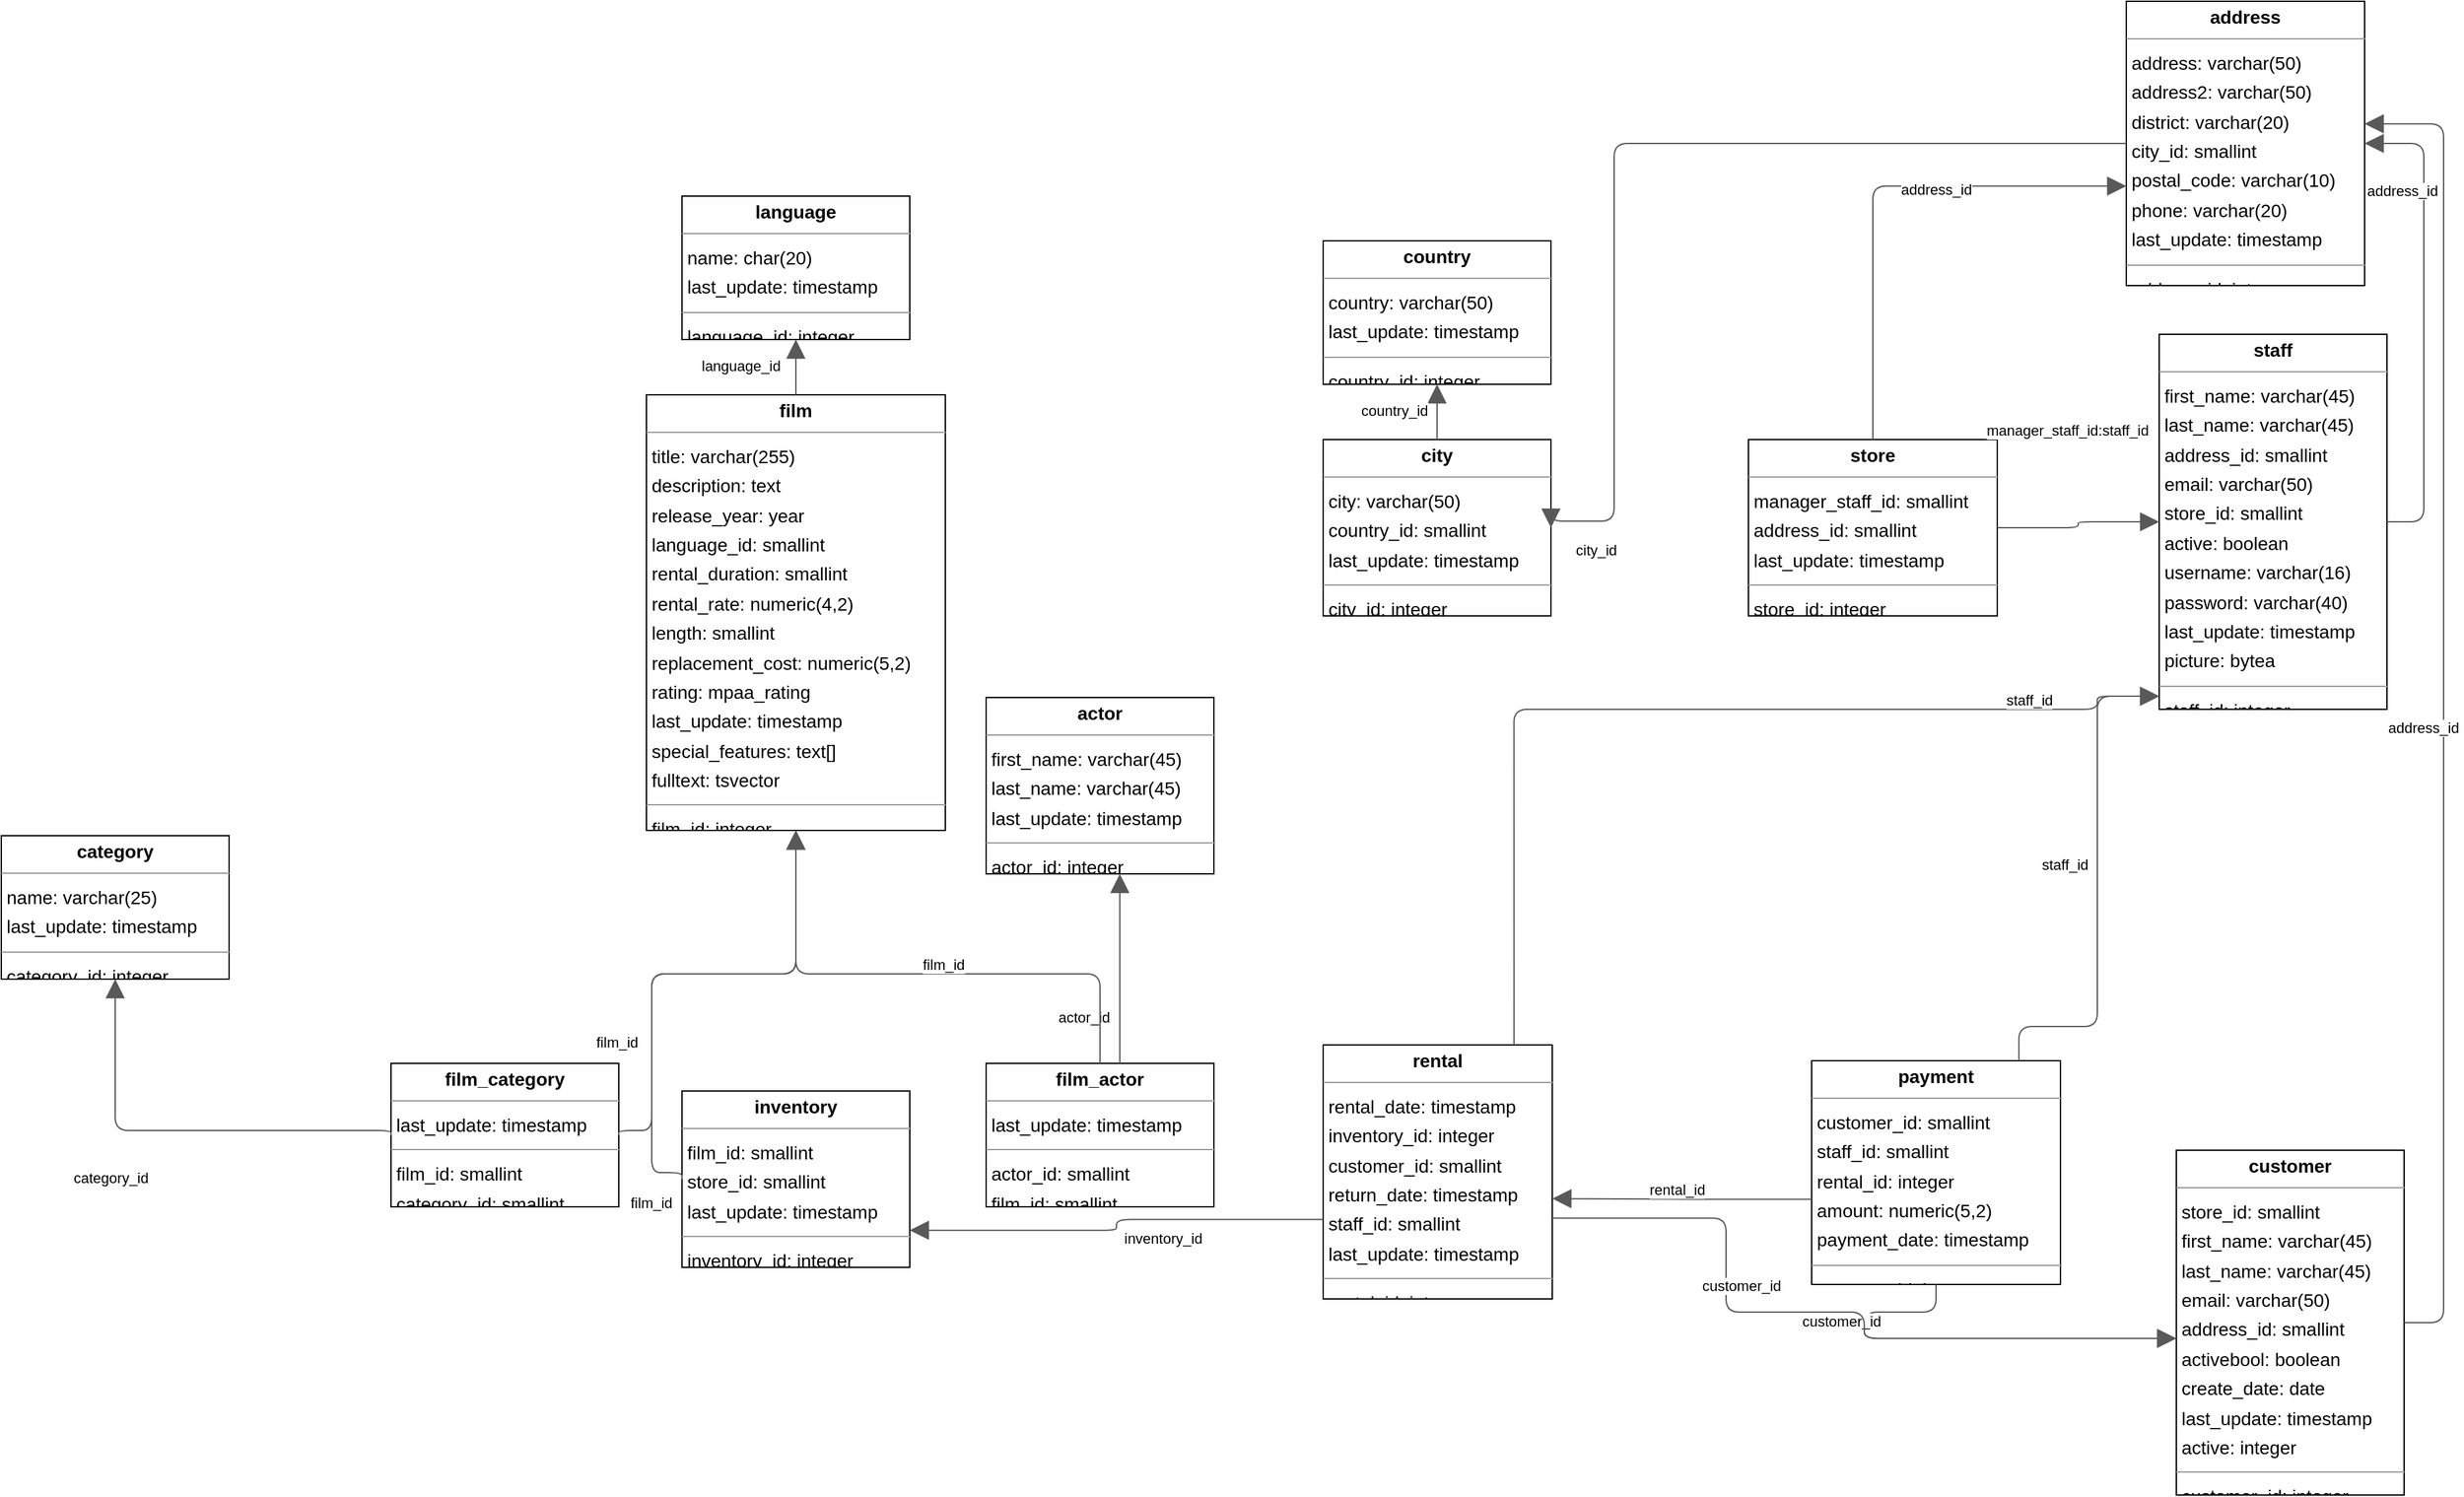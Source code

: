 <mxGraphModel dx="0" dy="0" grid="1" gridSize="10" guides="1" tooltips="1" connect="1" arrows="1" fold="1" page="0" pageScale="1" background="none" math="0" shadow="0">
  <root>
    <mxCell id="0" />
    <mxCell id="1" parent="0" />
    <mxCell id="node13" parent="1" vertex="1" value="&lt;p style=&quot;margin:0px;margin-top:4px;text-align:center;&quot;&gt;&lt;b&gt;actor&lt;/b&gt;&lt;/p&gt;&lt;hr size=&quot;1&quot;/&gt;&lt;p style=&quot;margin:0 0 0 4px;line-height:1.6;&quot;&gt; first_name: varchar(45)&lt;br/&gt; last_name: varchar(45)&lt;br/&gt; last_update: timestamp&lt;/p&gt;&lt;hr size=&quot;1&quot;/&gt;&lt;p style=&quot;margin:0 0 0 4px;line-height:1.6;&quot;&gt; actor_id: integer&lt;/p&gt;" style="verticalAlign=top;align=left;overflow=fill;fontSize=14;fontFamily=Helvetica;html=1;rounded=0;shadow=0;comic=0;labelBackgroundColor=none;strokeWidth=1;">
      <mxGeometry x="185" y="789" width="173" height="134" as="geometry" />
    </mxCell>
    <mxCell id="node8" parent="1" vertex="1" value="&lt;p style=&quot;margin:0px;margin-top:4px;text-align:center;&quot;&gt;&lt;b&gt;address&lt;/b&gt;&lt;/p&gt;&lt;hr size=&quot;1&quot;/&gt;&lt;p style=&quot;margin:0 0 0 4px;line-height:1.6;&quot;&gt; address: varchar(50)&lt;br/&gt; address2: varchar(50)&lt;br/&gt; district: varchar(20)&lt;br/&gt; city_id: smallint&lt;br/&gt; postal_code: varchar(10)&lt;br/&gt; phone: varchar(20)&lt;br/&gt; last_update: timestamp&lt;/p&gt;&lt;hr size=&quot;1&quot;/&gt;&lt;p style=&quot;margin:0 0 0 4px;line-height:1.6;&quot;&gt; address_id: integer&lt;/p&gt;" style="verticalAlign=top;align=left;overflow=fill;fontSize=14;fontFamily=Helvetica;html=1;rounded=0;shadow=0;comic=0;labelBackgroundColor=none;strokeWidth=1;">
      <mxGeometry x="1051" y="260" width="181" height="216" as="geometry" />
    </mxCell>
    <mxCell id="node10" parent="1" vertex="1" value="&lt;p style=&quot;margin:0px;margin-top:4px;text-align:center;&quot;&gt;&lt;b&gt;category&lt;/b&gt;&lt;/p&gt;&lt;hr size=&quot;1&quot;/&gt;&lt;p style=&quot;margin:0 0 0 4px;line-height:1.6;&quot;&gt; name: varchar(25)&lt;br/&gt; last_update: timestamp&lt;/p&gt;&lt;hr size=&quot;1&quot;/&gt;&lt;p style=&quot;margin:0 0 0 4px;line-height:1.6;&quot;&gt; category_id: integer&lt;/p&gt;" style="verticalAlign=top;align=left;overflow=fill;fontSize=14;fontFamily=Helvetica;html=1;rounded=0;shadow=0;comic=0;labelBackgroundColor=none;strokeWidth=1;">
      <mxGeometry x="-563" y="894" width="173" height="109" as="geometry" />
    </mxCell>
    <mxCell id="node11" parent="1" vertex="1" value="&lt;p style=&quot;margin:0px;margin-top:4px;text-align:center;&quot;&gt;&lt;b&gt;city&lt;/b&gt;&lt;/p&gt;&lt;hr size=&quot;1&quot;/&gt;&lt;p style=&quot;margin:0 0 0 4px;line-height:1.6;&quot;&gt; city: varchar(50)&lt;br/&gt; country_id: smallint&lt;br/&gt; last_update: timestamp&lt;/p&gt;&lt;hr size=&quot;1&quot;/&gt;&lt;p style=&quot;margin:0 0 0 4px;line-height:1.6;&quot;&gt; city_id: integer&lt;/p&gt;" style="verticalAlign=top;align=left;overflow=fill;fontSize=14;fontFamily=Helvetica;html=1;rounded=0;shadow=0;comic=0;labelBackgroundColor=none;strokeWidth=1;">
      <mxGeometry x="441" y="593" width="173" height="134" as="geometry" />
    </mxCell>
    <mxCell id="node6" parent="1" vertex="1" value="&lt;p style=&quot;margin:0px;margin-top:4px;text-align:center;&quot;&gt;&lt;b&gt;country&lt;/b&gt;&lt;/p&gt;&lt;hr size=&quot;1&quot;/&gt;&lt;p style=&quot;margin:0 0 0 4px;line-height:1.6;&quot;&gt; country: varchar(50)&lt;br/&gt; last_update: timestamp&lt;/p&gt;&lt;hr size=&quot;1&quot;/&gt;&lt;p style=&quot;margin:0 0 0 4px;line-height:1.6;&quot;&gt; country_id: integer&lt;/p&gt;" style="verticalAlign=top;align=left;overflow=fill;fontSize=14;fontFamily=Helvetica;html=1;rounded=0;shadow=0;comic=0;labelBackgroundColor=none;strokeWidth=1;">
      <mxGeometry x="441" y="442" width="173" height="109" as="geometry" />
    </mxCell>
    <mxCell id="node0" parent="1" vertex="1" value="&lt;p style=&quot;margin:0px;margin-top:4px;text-align:center;&quot;&gt;&lt;b&gt;customer&lt;/b&gt;&lt;/p&gt;&lt;hr size=&quot;1&quot;/&gt;&lt;p style=&quot;margin:0 0 0 4px;line-height:1.6;&quot;&gt; store_id: smallint&lt;br/&gt; first_name: varchar(45)&lt;br/&gt; last_name: varchar(45)&lt;br/&gt; email: varchar(50)&lt;br/&gt; address_id: smallint&lt;br/&gt; activebool: boolean&lt;br/&gt; create_date: date&lt;br/&gt; last_update: timestamp&lt;br/&gt; active: integer&lt;/p&gt;&lt;hr size=&quot;1&quot;/&gt;&lt;p style=&quot;margin:0 0 0 4px;line-height:1.6;&quot;&gt; customer_id: integer&lt;/p&gt;" style="verticalAlign=top;align=left;overflow=fill;fontSize=14;fontFamily=Helvetica;html=1;rounded=0;shadow=0;comic=0;labelBackgroundColor=none;strokeWidth=1;">
      <mxGeometry x="1089" y="1133" width="173" height="262" as="geometry" />
    </mxCell>
    <mxCell id="node14" parent="1" vertex="1" value="&lt;p style=&quot;margin:0px;margin-top:4px;text-align:center;&quot;&gt;&lt;b&gt;film&lt;/b&gt;&lt;/p&gt;&lt;hr size=&quot;1&quot;/&gt;&lt;p style=&quot;margin:0 0 0 4px;line-height:1.6;&quot;&gt; title: varchar(255)&lt;br/&gt; description: text&lt;br/&gt; release_year: year&lt;br/&gt; language_id: smallint&lt;br/&gt; rental_duration: smallint&lt;br/&gt; rental_rate: numeric(4,2)&lt;br/&gt; length: smallint&lt;br/&gt; replacement_cost: numeric(5,2)&lt;br/&gt; rating: mpaa_rating&lt;br/&gt; last_update: timestamp&lt;br/&gt; special_features: text[]&lt;br/&gt; fulltext: tsvector&lt;/p&gt;&lt;hr size=&quot;1&quot;/&gt;&lt;p style=&quot;margin:0 0 0 4px;line-height:1.6;&quot;&gt; film_id: integer&lt;/p&gt;" style="verticalAlign=top;align=left;overflow=fill;fontSize=14;fontFamily=Helvetica;html=1;rounded=0;shadow=0;comic=0;labelBackgroundColor=none;strokeWidth=1;">
      <mxGeometry x="-73" y="559" width="227" height="331" as="geometry" />
    </mxCell>
    <mxCell id="node1" parent="1" vertex="1" value="&lt;p style=&quot;margin:0px;margin-top:4px;text-align:center;&quot;&gt;&lt;b&gt;film_actor&lt;/b&gt;&lt;/p&gt;&lt;hr size=&quot;1&quot;/&gt;&lt;p style=&quot;margin:0 0 0 4px;line-height:1.6;&quot;&gt; last_update: timestamp&lt;/p&gt;&lt;hr size=&quot;1&quot;/&gt;&lt;p style=&quot;margin:0 0 0 4px;line-height:1.6;&quot;&gt; actor_id: smallint&lt;br/&gt; film_id: smallint&lt;/p&gt;" style="verticalAlign=top;align=left;overflow=fill;fontSize=14;fontFamily=Helvetica;html=1;rounded=0;shadow=0;comic=0;labelBackgroundColor=none;strokeWidth=1;">
      <mxGeometry x="185" y="1067" width="173" height="109" as="geometry" />
    </mxCell>
    <mxCell id="node3" parent="1" vertex="1" value="&lt;p style=&quot;margin:0px;margin-top:4px;text-align:center;&quot;&gt;&lt;b&gt;film_category&lt;/b&gt;&lt;/p&gt;&lt;hr size=&quot;1&quot;/&gt;&lt;p style=&quot;margin:0 0 0 4px;line-height:1.6;&quot;&gt; last_update: timestamp&lt;/p&gt;&lt;hr size=&quot;1&quot;/&gt;&lt;p style=&quot;margin:0 0 0 4px;line-height:1.6;&quot;&gt; film_id: smallint&lt;br/&gt; category_id: smallint&lt;/p&gt;" style="verticalAlign=top;align=left;overflow=fill;fontSize=14;fontFamily=Helvetica;html=1;rounded=0;shadow=0;comic=0;labelBackgroundColor=none;strokeWidth=1;">
      <mxGeometry x="-267" y="1067" width="173" height="109" as="geometry" />
    </mxCell>
    <mxCell id="node5" parent="1" vertex="1" value="&lt;p style=&quot;margin:0px;margin-top:4px;text-align:center;&quot;&gt;&lt;b&gt;inventory&lt;/b&gt;&lt;/p&gt;&lt;hr size=&quot;1&quot;/&gt;&lt;p style=&quot;margin:0 0 0 4px;line-height:1.6;&quot;&gt; film_id: smallint&lt;br/&gt; store_id: smallint&lt;br/&gt; last_update: timestamp&lt;/p&gt;&lt;hr size=&quot;1&quot;/&gt;&lt;p style=&quot;margin:0 0 0 4px;line-height:1.6;&quot;&gt; inventory_id: integer&lt;/p&gt;" style="verticalAlign=top;align=left;overflow=fill;fontSize=14;fontFamily=Helvetica;html=1;rounded=0;shadow=0;comic=0;labelBackgroundColor=none;strokeWidth=1;">
      <mxGeometry x="-46" y="1088" width="173" height="134" as="geometry" />
    </mxCell>
    <mxCell id="node2" parent="1" vertex="1" value="&lt;p style=&quot;margin:0px;margin-top:4px;text-align:center;&quot;&gt;&lt;b&gt;language&lt;/b&gt;&lt;/p&gt;&lt;hr size=&quot;1&quot;/&gt;&lt;p style=&quot;margin:0 0 0 4px;line-height:1.6;&quot;&gt; name: char(20)&lt;br/&gt; last_update: timestamp&lt;/p&gt;&lt;hr size=&quot;1&quot;/&gt;&lt;p style=&quot;margin:0 0 0 4px;line-height:1.6;&quot;&gt; language_id: integer&lt;/p&gt;" style="verticalAlign=top;align=left;overflow=fill;fontSize=14;fontFamily=Helvetica;html=1;rounded=0;shadow=0;comic=0;labelBackgroundColor=none;strokeWidth=1;">
      <mxGeometry x="-46" y="408" width="173" height="109" as="geometry" />
    </mxCell>
    <mxCell id="node9" parent="1" vertex="1" value="&lt;p style=&quot;margin:0px;margin-top:4px;text-align:center;&quot;&gt;&lt;b&gt;payment&lt;/b&gt;&lt;/p&gt;&lt;hr size=&quot;1&quot;/&gt;&lt;p style=&quot;margin:0 0 0 4px;line-height:1.6;&quot;&gt; customer_id: smallint&lt;br/&gt; staff_id: smallint&lt;br/&gt; rental_id: integer&lt;br/&gt; amount: numeric(5,2)&lt;br/&gt; payment_date: timestamp&lt;/p&gt;&lt;hr size=&quot;1&quot;/&gt;&lt;p style=&quot;margin:0 0 0 4px;line-height:1.6;&quot;&gt; payment_id: integer&lt;/p&gt;" style="verticalAlign=top;align=left;overflow=fill;fontSize=14;fontFamily=Helvetica;html=1;rounded=0;shadow=0;comic=0;labelBackgroundColor=none;strokeWidth=1;">
      <mxGeometry x="812" y="1065" width="189" height="170" as="geometry" />
    </mxCell>
    <mxCell id="node12" parent="1" vertex="1" value="&lt;p style=&quot;margin:0px;margin-top:4px;text-align:center;&quot;&gt;&lt;b&gt;rental&lt;/b&gt;&lt;/p&gt;&lt;hr size=&quot;1&quot;/&gt;&lt;p style=&quot;margin:0 0 0 4px;line-height:1.6;&quot;&gt; rental_date: timestamp&lt;br/&gt; inventory_id: integer&lt;br/&gt; customer_id: smallint&lt;br/&gt; return_date: timestamp&lt;br/&gt; staff_id: smallint&lt;br/&gt; last_update: timestamp&lt;/p&gt;&lt;hr size=&quot;1&quot;/&gt;&lt;p style=&quot;margin:0 0 0 4px;line-height:1.6;&quot;&gt; rental_id: integer&lt;/p&gt;" style="verticalAlign=top;align=left;overflow=fill;fontSize=14;fontFamily=Helvetica;html=1;rounded=0;shadow=0;comic=0;labelBackgroundColor=none;strokeWidth=1;">
      <mxGeometry x="441" y="1053" width="174" height="193" as="geometry" />
    </mxCell>
    <mxCell id="node4" parent="1" vertex="1" value="&lt;p style=&quot;margin:0px;margin-top:4px;text-align:center;&quot;&gt;&lt;b&gt;staff&lt;/b&gt;&lt;/p&gt;&lt;hr size=&quot;1&quot;/&gt;&lt;p style=&quot;margin:0 0 0 4px;line-height:1.6;&quot;&gt; first_name: varchar(45)&lt;br/&gt; last_name: varchar(45)&lt;br/&gt; address_id: smallint&lt;br/&gt; email: varchar(50)&lt;br/&gt; store_id: smallint&lt;br/&gt; active: boolean&lt;br/&gt; username: varchar(16)&lt;br/&gt; password: varchar(40)&lt;br/&gt; last_update: timestamp&lt;br/&gt; picture: bytea&lt;/p&gt;&lt;hr size=&quot;1&quot;/&gt;&lt;p style=&quot;margin:0 0 0 4px;line-height:1.6;&quot;&gt; staff_id: integer&lt;/p&gt;" style="verticalAlign=top;align=left;overflow=fill;fontSize=14;fontFamily=Helvetica;html=1;rounded=0;shadow=0;comic=0;labelBackgroundColor=none;strokeWidth=1;">
      <mxGeometry x="1076" y="513" width="173" height="285" as="geometry" />
    </mxCell>
    <mxCell id="node7" parent="1" vertex="1" value="&lt;p style=&quot;margin:0px;margin-top:4px;text-align:center;&quot;&gt;&lt;b&gt;store&lt;/b&gt;&lt;/p&gt;&lt;hr size=&quot;1&quot;/&gt;&lt;p style=&quot;margin:0 0 0 4px;line-height:1.6;&quot;&gt; manager_staff_id: smallint&lt;br/&gt; address_id: smallint&lt;br/&gt; last_update: timestamp&lt;/p&gt;&lt;hr size=&quot;1&quot;/&gt;&lt;p style=&quot;margin:0 0 0 4px;line-height:1.6;&quot;&gt; store_id: integer&lt;/p&gt;" style="verticalAlign=top;align=left;overflow=fill;fontSize=14;fontFamily=Helvetica;html=1;rounded=0;shadow=0;comic=0;labelBackgroundColor=none;strokeWidth=1;">
      <mxGeometry x="764" y="593" width="189" height="134" as="geometry" />
    </mxCell>
    <mxCell id="edge2" edge="1" value="" parent="1" source="node8" target="node11" style="html=1;rounded=1;edgeStyle=orthogonalEdgeStyle;dashed=0;startArrow=none;endArrow=block;endSize=12;strokeColor=#595959;exitX=0.000;exitY=0.500;exitDx=0;exitDy=0;entryX=1.000;entryY=0.500;entryDx=0;entryDy=0;">
      <mxGeometry width="50" height="50" relative="1" as="geometry">
        <Array as="points">
          <mxPoint x="662" y="368" />
          <mxPoint x="662" y="655" />
        </Array>
      </mxGeometry>
    </mxCell>
    <mxCell id="label14" parent="edge2" vertex="1" connectable="0" value="city_id" style="edgeLabel;resizable=0;html=1;align=left;verticalAlign=top;strokeColor=default;">
      <mxGeometry x="631" y="664" as="geometry" />
    </mxCell>
    <mxCell id="edge6" edge="1" value="" parent="1" source="node11" target="node6" style="html=1;rounded=1;edgeStyle=orthogonalEdgeStyle;dashed=0;startArrow=none;endArrow=block;endSize=12;strokeColor=#595959;exitX=0.500;exitY=0.000;exitDx=0;exitDy=0;entryX=0.500;entryY=1.000;entryDx=0;entryDy=0;">
      <mxGeometry width="50" height="50" relative="1" as="geometry">
        <Array as="points" />
      </mxGeometry>
    </mxCell>
    <mxCell id="label38" parent="edge6" vertex="1" connectable="0" value="country_id" style="edgeLabel;resizable=0;html=1;align=left;verticalAlign=top;strokeColor=default;">
      <mxGeometry x="468" y="558" as="geometry" />
    </mxCell>
    <mxCell id="edge5" edge="1" value="" parent="1" source="node0" target="node8" style="html=1;rounded=1;edgeStyle=orthogonalEdgeStyle;dashed=0;startArrow=none;endArrow=block;endSize=12;strokeColor=#595959;exitX=1.000;exitY=0.500;exitDx=0;exitDy=0;entryX=1.000;entryY=0.431;entryDx=0;entryDy=0;">
      <mxGeometry width="50" height="50" relative="1" as="geometry">
        <Array as="points">
          <mxPoint x="1292" y="1264" />
          <mxPoint x="1292" y="353" />
        </Array>
      </mxGeometry>
    </mxCell>
    <mxCell id="label32" parent="edge5" vertex="1" connectable="0" value="address_id" style="edgeLabel;resizable=0;html=1;align=left;verticalAlign=top;strokeColor=default;">
      <mxGeometry x="1248" y="799" as="geometry" />
    </mxCell>
    <mxCell id="edge1" edge="1" value="" parent="1" source="node14" target="node2" style="html=1;rounded=1;edgeStyle=orthogonalEdgeStyle;dashed=0;startArrow=none;endArrow=block;endSize=12;strokeColor=#595959;exitX=0.500;exitY=0.000;exitDx=0;exitDy=0;entryX=0.500;entryY=1.000;entryDx=0;entryDy=0;">
      <mxGeometry width="50" height="50" relative="1" as="geometry">
        <Array as="points" />
      </mxGeometry>
    </mxCell>
    <mxCell id="label8" parent="edge1" vertex="1" connectable="0" value="language_id" style="edgeLabel;resizable=0;html=1;align=left;verticalAlign=top;strokeColor=default;">
      <mxGeometry x="-33" y="524" as="geometry" />
    </mxCell>
    <mxCell id="edge0" edge="1" value="" parent="1" source="node1" target="node13" style="html=1;rounded=1;edgeStyle=orthogonalEdgeStyle;dashed=0;startArrow=none;endArrow=block;endSize=12;strokeColor=#595959;exitX=0.587;exitY=0.000;exitDx=0;exitDy=0;entryX=0.587;entryY=1.000;entryDx=0;entryDy=0;">
      <mxGeometry width="50" height="50" relative="1" as="geometry">
        <Array as="points" />
      </mxGeometry>
    </mxCell>
    <mxCell id="label2" parent="edge0" vertex="1" connectable="0" value="actor_id" style="edgeLabel;resizable=0;html=1;align=left;verticalAlign=top;strokeColor=default;">
      <mxGeometry x="238" y="1019" as="geometry" />
    </mxCell>
    <mxCell id="edge15" edge="1" value="" parent="1" source="node1" target="node14" style="html=1;rounded=1;edgeStyle=orthogonalEdgeStyle;dashed=0;startArrow=none;endArrow=block;endSize=12;strokeColor=#595959;exitX=0.500;exitY=0.000;exitDx=0;exitDy=0;entryX=0.500;entryY=1.000;entryDx=0;entryDy=0;">
      <mxGeometry width="50" height="50" relative="1" as="geometry">
        <Array as="points">
          <mxPoint x="271" y="999" />
          <mxPoint x="40" y="999" />
        </Array>
      </mxGeometry>
    </mxCell>
    <mxCell id="label92" parent="edge15" vertex="1" connectable="0" value="film_id" style="edgeLabel;resizable=0;html=1;align=left;verticalAlign=top;strokeColor=default;">
      <mxGeometry x="135" y="979" as="geometry" />
    </mxCell>
    <mxCell id="edge8" edge="1" value="" parent="1" source="node3" target="node10" style="html=1;rounded=1;edgeStyle=orthogonalEdgeStyle;dashed=0;startArrow=none;endArrow=block;endSize=12;strokeColor=#595959;exitX=0.000;exitY=0.500;exitDx=0;exitDy=0;entryX=0.500;entryY=1.000;entryDx=0;entryDy=0;">
      <mxGeometry width="50" height="50" relative="1" as="geometry">
        <Array as="points">
          <mxPoint x="-476" y="1118" />
        </Array>
      </mxGeometry>
    </mxCell>
    <mxCell id="label50" parent="edge8" vertex="1" connectable="0" value="category_id" style="edgeLabel;resizable=0;html=1;align=left;verticalAlign=top;strokeColor=default;">
      <mxGeometry x="-510" y="1141" as="geometry" />
    </mxCell>
    <mxCell id="edge7" edge="1" value="" parent="1" source="node3" target="node14" style="html=1;rounded=1;edgeStyle=orthogonalEdgeStyle;dashed=0;startArrow=none;endArrow=block;endSize=12;strokeColor=#595959;exitX=1.000;exitY=0.500;exitDx=0;exitDy=0;entryX=0.500;entryY=1.000;entryDx=0;entryDy=0;">
      <mxGeometry width="50" height="50" relative="1" as="geometry">
        <Array as="points">
          <mxPoint x="-69" y="1118" />
          <mxPoint x="-69" y="999" />
          <mxPoint x="40" y="999" />
        </Array>
      </mxGeometry>
    </mxCell>
    <mxCell id="label44" parent="edge7" vertex="1" connectable="0" value="film_id" style="edgeLabel;resizable=0;html=1;align=left;verticalAlign=top;strokeColor=default;">
      <mxGeometry x="-113" y="1038" as="geometry" />
    </mxCell>
    <mxCell id="edge16" edge="1" value="" parent="1" source="node5" target="node14" style="html=1;rounded=1;edgeStyle=orthogonalEdgeStyle;dashed=0;startArrow=none;endArrow=block;endSize=12;strokeColor=#595959;exitX=0.000;exitY=0.500;exitDx=0;exitDy=0;entryX=0.500;entryY=1.000;entryDx=0;entryDy=0;">
      <mxGeometry width="50" height="50" relative="1" as="geometry">
        <Array as="points">
          <mxPoint x="-69" y="1150" />
          <mxPoint x="-69" y="999" />
          <mxPoint x="40" y="999" />
        </Array>
      </mxGeometry>
    </mxCell>
    <mxCell id="label98" parent="edge16" vertex="1" connectable="0" value="film_id" style="edgeLabel;resizable=0;html=1;align=left;verticalAlign=top;strokeColor=default;">
      <mxGeometry x="-87" y="1160" as="geometry" />
    </mxCell>
    <mxCell id="edge12" edge="1" value="" parent="1" source="node9" target="node0" style="html=1;rounded=1;edgeStyle=orthogonalEdgeStyle;dashed=0;startArrow=none;endArrow=block;endSize=12;strokeColor=#595959;exitX=0.500;exitY=1.000;exitDx=0;exitDy=0;entryX=0.000;entryY=0.542;entryDx=0;entryDy=0;">
      <mxGeometry width="50" height="50" relative="1" as="geometry">
        <Array as="points">
          <mxPoint x="906" y="1256" />
          <mxPoint x="852" y="1256" />
          <mxPoint x="852" y="1276" />
        </Array>
      </mxGeometry>
    </mxCell>
    <mxCell id="label74" parent="edge12" vertex="1" connectable="0" value="customer_id" style="edgeLabel;resizable=0;html=1;align=left;verticalAlign=top;strokeColor=default;">
      <mxGeometry x="803" y="1250" as="geometry" />
    </mxCell>
    <mxCell id="edge9" edge="1" value="" parent="1" source="node9" target="node12" style="html=1;rounded=1;edgeStyle=orthogonalEdgeStyle;dashed=0;startArrow=none;endArrow=block;endSize=12;strokeColor=#595959;exitX=0.000;exitY=0.619;exitDx=0;exitDy=0;entryX=1.000;entryY=0.605;entryDx=0;entryDy=0;">
      <mxGeometry width="50" height="50" relative="1" as="geometry">
        <Array as="points" />
      </mxGeometry>
    </mxCell>
    <mxCell id="label56" parent="edge9" vertex="1" connectable="0" value="rental_id" style="edgeLabel;resizable=0;html=1;align=left;verticalAlign=top;strokeColor=default;">
      <mxGeometry x="687" y="1150" as="geometry" />
    </mxCell>
    <mxCell id="edge3" edge="1" value="" parent="1" source="node9" target="node4" style="html=1;rounded=1;edgeStyle=orthogonalEdgeStyle;dashed=0;startArrow=none;endArrow=block;endSize=12;strokeColor=#595959;exitX=0.833;exitY=0.000;exitDx=0;exitDy=0;entryX=0.000;entryY=0.965;entryDx=0;entryDy=0;">
      <mxGeometry width="50" height="50" relative="1" as="geometry">
        <Array as="points">
          <mxPoint x="969" y="1039" />
          <mxPoint x="1029" y="1039" />
          <mxPoint x="1029" y="788" />
        </Array>
      </mxGeometry>
    </mxCell>
    <mxCell id="label20" parent="edge3" vertex="1" connectable="0" value="staff_id" style="edgeLabel;resizable=0;html=1;align=left;verticalAlign=top;strokeColor=default;">
      <mxGeometry x="985" y="903" as="geometry" />
    </mxCell>
    <mxCell id="edge10" edge="1" value="" parent="1" source="node12" target="node0" style="html=1;rounded=1;edgeStyle=orthogonalEdgeStyle;dashed=0;startArrow=none;endArrow=block;endSize=12;strokeColor=#595959;exitX=1.000;exitY=0.682;exitDx=0;exitDy=0;entryX=0.000;entryY=0.542;entryDx=0;entryDy=0;">
      <mxGeometry width="50" height="50" relative="1" as="geometry">
        <Array as="points">
          <mxPoint x="747" y="1185" />
          <mxPoint x="747" y="1256" />
          <mxPoint x="852" y="1256" />
          <mxPoint x="852" y="1276" />
        </Array>
      </mxGeometry>
    </mxCell>
    <mxCell id="label62" parent="edge10" vertex="1" connectable="0" value="customer_id" style="edgeLabel;resizable=0;html=1;align=left;verticalAlign=top;strokeColor=default;">
      <mxGeometry x="727" y="1223" as="geometry" />
    </mxCell>
    <mxCell id="edge4" edge="1" value="" parent="1" source="node12" target="node5" style="html=1;rounded=1;edgeStyle=orthogonalEdgeStyle;dashed=0;startArrow=none;endArrow=block;endSize=12;strokeColor=#595959;exitX=0.000;exitY=0.687;exitDx=0;exitDy=0;entryX=1.000;entryY=0.790;entryDx=0;entryDy=0;">
      <mxGeometry width="50" height="50" relative="1" as="geometry">
        <Array as="points" />
      </mxGeometry>
    </mxCell>
    <mxCell id="label26" parent="edge4" vertex="1" connectable="0" value="inventory_id" style="edgeLabel;resizable=0;html=1;align=left;verticalAlign=top;strokeColor=default;">
      <mxGeometry x="288" y="1187" as="geometry" />
    </mxCell>
    <mxCell id="edge14" edge="1" value="" parent="1" source="node12" target="node4" style="html=1;rounded=1;edgeStyle=orthogonalEdgeStyle;dashed=0;startArrow=none;endArrow=block;endSize=12;strokeColor=#595959;exitX=0.833;exitY=0.000;exitDx=0;exitDy=0;entryX=0.000;entryY=0.965;entryDx=0;entryDy=0;">
      <mxGeometry width="50" height="50" relative="1" as="geometry">
        <Array as="points">
          <mxPoint x="586" y="798" />
          <mxPoint x="1029" y="798" />
          <mxPoint x="1029" y="788" />
        </Array>
      </mxGeometry>
    </mxCell>
    <mxCell id="label86" parent="edge14" vertex="1" connectable="0" value="staff_id" style="edgeLabel;resizable=0;html=1;align=left;verticalAlign=top;strokeColor=default;">
      <mxGeometry x="958" y="778" as="geometry" />
    </mxCell>
    <mxCell id="edge13" edge="1" value="" parent="1" source="node4" target="node8" style="html=1;rounded=1;edgeStyle=orthogonalEdgeStyle;dashed=0;startArrow=none;endArrow=block;endSize=12;strokeColor=#595959;exitX=1.000;exitY=0.500;exitDx=0;exitDy=0;entryX=1.000;entryY=0.500;entryDx=0;entryDy=0;">
      <mxGeometry width="50" height="50" relative="1" as="geometry">
        <Array as="points">
          <mxPoint x="1277" y="655" />
          <mxPoint x="1277" y="368" />
        </Array>
      </mxGeometry>
    </mxCell>
    <mxCell id="label80" parent="edge13" vertex="1" connectable="0" value="address_id" style="edgeLabel;resizable=0;html=1;align=left;verticalAlign=top;strokeColor=default;">
      <mxGeometry x="1232" y="391" as="geometry" />
    </mxCell>
    <mxCell id="edge17" edge="1" value="" parent="1" source="node7" target="node8" style="html=1;rounded=1;edgeStyle=orthogonalEdgeStyle;dashed=0;startArrow=none;endArrow=block;endSize=12;strokeColor=#595959;exitX=0.500;exitY=0.000;exitDx=0;exitDy=0;entryX=0.000;entryY=0.650;entryDx=0;entryDy=0;">
      <mxGeometry width="50" height="50" relative="1" as="geometry">
        <Array as="points">
          <mxPoint x="859" y="400" />
        </Array>
      </mxGeometry>
    </mxCell>
    <mxCell id="label104" parent="edge17" vertex="1" connectable="0" value="address_id" style="edgeLabel;resizable=0;html=1;align=left;verticalAlign=top;strokeColor=default;">
      <mxGeometry x="878" y="390" as="geometry" />
    </mxCell>
    <mxCell id="edge11" edge="1" value="" parent="1" source="node7" target="node4" style="html=1;rounded=1;edgeStyle=orthogonalEdgeStyle;dashed=0;startArrow=none;endArrow=block;endSize=12;strokeColor=#595959;exitX=1.000;exitY=0.500;exitDx=0;exitDy=0;entryX=0.000;entryY=0.500;entryDx=0;entryDy=0;">
      <mxGeometry width="50" height="50" relative="1" as="geometry">
        <Array as="points" />
      </mxGeometry>
    </mxCell>
    <mxCell id="label68" parent="edge11" vertex="1" connectable="0" value="manager_staff_id:staff_id" style="edgeLabel;resizable=0;html=1;align=left;verticalAlign=top;strokeColor=default;">
      <mxGeometry x="943" y="573" as="geometry" />
    </mxCell>
  </root>
</mxGraphModel>